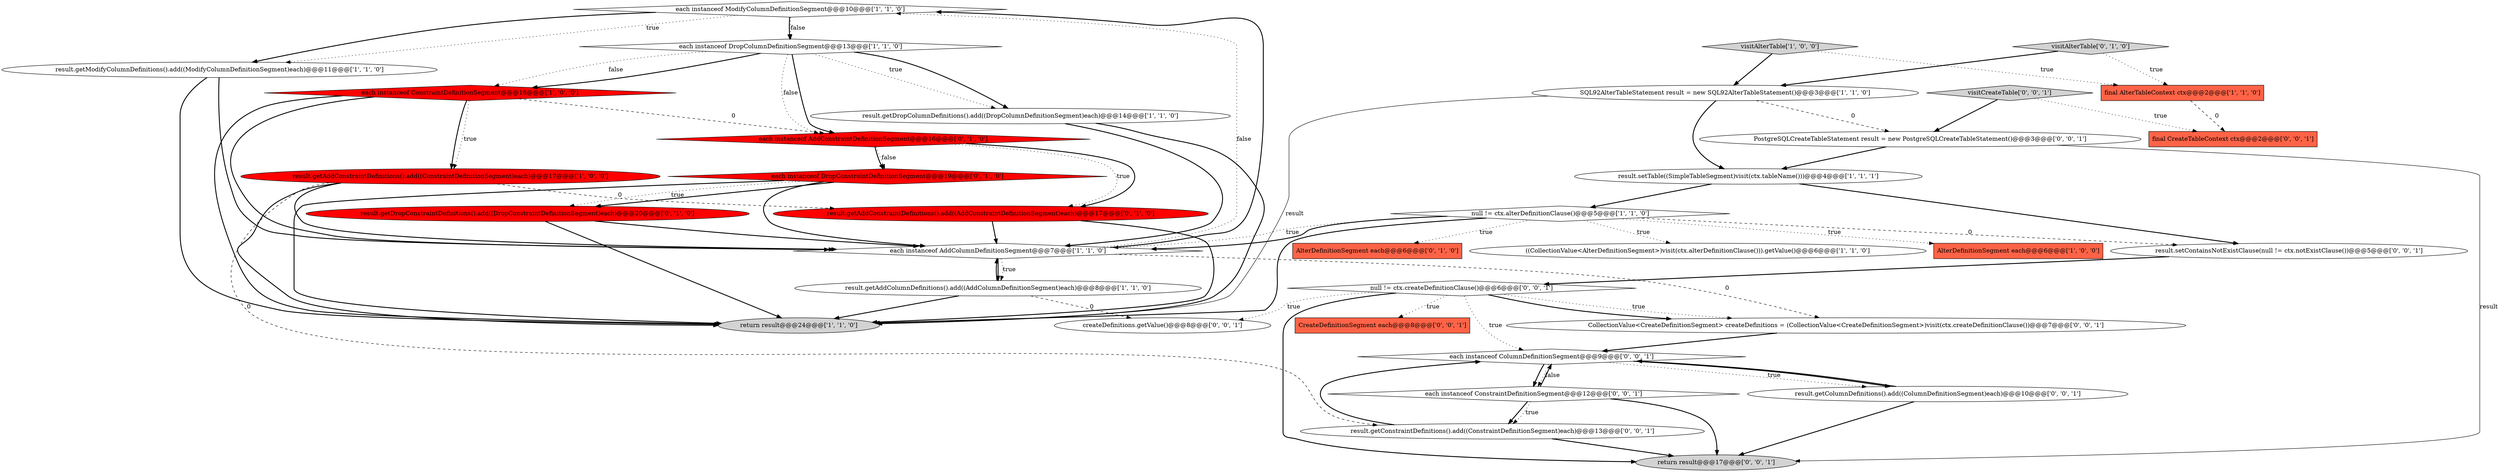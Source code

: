 digraph {
0 [style = filled, label = "each instanceof ModifyColumnDefinitionSegment@@@10@@@['1', '1', '0']", fillcolor = white, shape = diamond image = "AAA0AAABBB1BBB"];
20 [style = filled, label = "result.getAddConstraintDefinitions().add((AddConstraintDefinitionSegment)each)@@@17@@@['0', '1', '0']", fillcolor = red, shape = ellipse image = "AAA1AAABBB2BBB"];
4 [style = filled, label = "((CollectionValue<AlterDefinitionSegment>)visit(ctx.alterDefinitionClause())).getValue()@@@6@@@['1', '1', '0']", fillcolor = white, shape = ellipse image = "AAA0AAABBB1BBB"];
27 [style = filled, label = "visitCreateTable['0', '0', '1']", fillcolor = lightgray, shape = diamond image = "AAA0AAABBB3BBB"];
7 [style = filled, label = "null != ctx.alterDefinitionClause()@@@5@@@['1', '1', '0']", fillcolor = white, shape = diamond image = "AAA0AAABBB1BBB"];
13 [style = filled, label = "each instanceof DropColumnDefinitionSegment@@@13@@@['1', '1', '0']", fillcolor = white, shape = diamond image = "AAA0AAABBB1BBB"];
5 [style = filled, label = "each instanceof AddColumnDefinitionSegment@@@7@@@['1', '1', '0']", fillcolor = white, shape = diamond image = "AAA0AAABBB1BBB"];
16 [style = filled, label = "result.getDropConstraintDefinitions().add((DropConstraintDefinitionSegment)each)@@@20@@@['0', '1', '0']", fillcolor = red, shape = ellipse image = "AAA1AAABBB2BBB"];
30 [style = filled, label = "PostgreSQLCreateTableStatement result = new PostgreSQLCreateTableStatement()@@@3@@@['0', '0', '1']", fillcolor = white, shape = ellipse image = "AAA0AAABBB3BBB"];
23 [style = filled, label = "CreateDefinitionSegment each@@@8@@@['0', '0', '1']", fillcolor = tomato, shape = box image = "AAA0AAABBB3BBB"];
33 [style = filled, label = "return result@@@17@@@['0', '0', '1']", fillcolor = lightgray, shape = ellipse image = "AAA0AAABBB3BBB"];
2 [style = filled, label = "return result@@@24@@@['1', '1', '0']", fillcolor = lightgray, shape = ellipse image = "AAA0AAABBB1BBB"];
22 [style = filled, label = "null != ctx.createDefinitionClause()@@@6@@@['0', '0', '1']", fillcolor = white, shape = diamond image = "AAA0AAABBB3BBB"];
25 [style = filled, label = "each instanceof ColumnDefinitionSegment@@@9@@@['0', '0', '1']", fillcolor = white, shape = diamond image = "AAA0AAABBB3BBB"];
32 [style = filled, label = "result.getColumnDefinitions().add((ColumnDefinitionSegment)each)@@@10@@@['0', '0', '1']", fillcolor = white, shape = ellipse image = "AAA0AAABBB3BBB"];
34 [style = filled, label = "createDefinitions.getValue()@@@8@@@['0', '0', '1']", fillcolor = white, shape = ellipse image = "AAA0AAABBB3BBB"];
3 [style = filled, label = "AlterDefinitionSegment each@@@6@@@['1', '0', '0']", fillcolor = tomato, shape = box image = "AAA0AAABBB1BBB"];
9 [style = filled, label = "result.setTable((SimpleTableSegment)visit(ctx.tableName()))@@@4@@@['1', '1', '1']", fillcolor = white, shape = ellipse image = "AAA0AAABBB1BBB"];
28 [style = filled, label = "final CreateTableContext ctx@@@2@@@['0', '0', '1']", fillcolor = tomato, shape = box image = "AAA0AAABBB3BBB"];
14 [style = filled, label = "final AlterTableContext ctx@@@2@@@['1', '1', '0']", fillcolor = tomato, shape = box image = "AAA0AAABBB1BBB"];
17 [style = filled, label = "visitAlterTable['0', '1', '0']", fillcolor = lightgray, shape = diamond image = "AAA0AAABBB2BBB"];
26 [style = filled, label = "each instanceof ConstraintDefinitionSegment@@@12@@@['0', '0', '1']", fillcolor = white, shape = diamond image = "AAA0AAABBB3BBB"];
15 [style = filled, label = "each instanceof ConstraintDefinitionSegment@@@16@@@['1', '0', '0']", fillcolor = red, shape = diamond image = "AAA1AAABBB1BBB"];
29 [style = filled, label = "result.setContainsNotExistClause(null != ctx.notExistClause())@@@5@@@['0', '0', '1']", fillcolor = white, shape = ellipse image = "AAA0AAABBB3BBB"];
19 [style = filled, label = "each instanceof DropConstraintDefinitionSegment@@@19@@@['0', '1', '0']", fillcolor = red, shape = diamond image = "AAA1AAABBB2BBB"];
6 [style = filled, label = "SQL92AlterTableStatement result = new SQL92AlterTableStatement()@@@3@@@['1', '1', '0']", fillcolor = white, shape = ellipse image = "AAA0AAABBB1BBB"];
18 [style = filled, label = "AlterDefinitionSegment each@@@6@@@['0', '1', '0']", fillcolor = tomato, shape = box image = "AAA0AAABBB2BBB"];
10 [style = filled, label = "result.getAddColumnDefinitions().add((AddColumnDefinitionSegment)each)@@@8@@@['1', '1', '0']", fillcolor = white, shape = ellipse image = "AAA0AAABBB1BBB"];
8 [style = filled, label = "visitAlterTable['1', '0', '0']", fillcolor = lightgray, shape = diamond image = "AAA0AAABBB1BBB"];
11 [style = filled, label = "result.getModifyColumnDefinitions().add((ModifyColumnDefinitionSegment)each)@@@11@@@['1', '1', '0']", fillcolor = white, shape = ellipse image = "AAA0AAABBB1BBB"];
24 [style = filled, label = "result.getConstraintDefinitions().add((ConstraintDefinitionSegment)each)@@@13@@@['0', '0', '1']", fillcolor = white, shape = ellipse image = "AAA0AAABBB3BBB"];
31 [style = filled, label = "CollectionValue<CreateDefinitionSegment> createDefinitions = (CollectionValue<CreateDefinitionSegment>)visit(ctx.createDefinitionClause())@@@7@@@['0', '0', '1']", fillcolor = white, shape = ellipse image = "AAA0AAABBB3BBB"];
1 [style = filled, label = "result.getAddConstraintDefinitions().add((ConstraintDefinitionSegment)each)@@@17@@@['1', '0', '0']", fillcolor = red, shape = ellipse image = "AAA1AAABBB1BBB"];
12 [style = filled, label = "result.getDropColumnDefinitions().add((DropColumnDefinitionSegment)each)@@@14@@@['1', '1', '0']", fillcolor = white, shape = ellipse image = "AAA0AAABBB1BBB"];
21 [style = filled, label = "each instanceof AddConstraintDefinitionSegment@@@16@@@['0', '1', '0']", fillcolor = red, shape = diamond image = "AAA1AAABBB2BBB"];
1->5 [style = bold, label=""];
22->34 [style = dotted, label="true"];
5->10 [style = bold, label=""];
25->32 [style = dotted, label="true"];
15->2 [style = bold, label=""];
22->33 [style = bold, label=""];
21->19 [style = dotted, label="false"];
31->25 [style = bold, label=""];
21->20 [style = dotted, label="true"];
12->5 [style = bold, label=""];
0->13 [style = bold, label=""];
21->19 [style = bold, label=""];
22->31 [style = dotted, label="true"];
13->12 [style = dotted, label="true"];
17->6 [style = bold, label=""];
22->23 [style = dotted, label="true"];
14->28 [style = dashed, label="0"];
10->34 [style = dashed, label="0"];
5->10 [style = dotted, label="true"];
13->15 [style = dotted, label="false"];
27->30 [style = bold, label=""];
26->25 [style = bold, label=""];
22->25 [style = dotted, label="true"];
25->32 [style = bold, label=""];
22->31 [style = bold, label=""];
17->14 [style = dotted, label="true"];
0->11 [style = bold, label=""];
15->21 [style = dashed, label="0"];
8->6 [style = bold, label=""];
30->9 [style = bold, label=""];
19->2 [style = bold, label=""];
30->33 [style = solid, label="result"];
16->2 [style = bold, label=""];
9->7 [style = bold, label=""];
26->24 [style = bold, label=""];
11->2 [style = bold, label=""];
32->33 [style = bold, label=""];
15->5 [style = bold, label=""];
20->5 [style = bold, label=""];
19->16 [style = bold, label=""];
20->2 [style = bold, label=""];
7->5 [style = dotted, label="true"];
1->20 [style = dashed, label="0"];
19->5 [style = bold, label=""];
24->33 [style = bold, label=""];
5->0 [style = dotted, label="false"];
11->5 [style = bold, label=""];
12->2 [style = bold, label=""];
7->5 [style = bold, label=""];
27->28 [style = dotted, label="true"];
13->12 [style = bold, label=""];
21->20 [style = bold, label=""];
10->5 [style = bold, label=""];
5->0 [style = bold, label=""];
7->3 [style = dotted, label="true"];
1->24 [style = dashed, label="0"];
7->2 [style = bold, label=""];
24->25 [style = bold, label=""];
15->1 [style = dotted, label="true"];
25->26 [style = dotted, label="false"];
8->14 [style = dotted, label="true"];
26->24 [style = dotted, label="true"];
25->26 [style = bold, label=""];
32->25 [style = bold, label=""];
7->4 [style = dotted, label="true"];
19->16 [style = dotted, label="true"];
7->18 [style = dotted, label="true"];
16->5 [style = bold, label=""];
5->31 [style = dashed, label="0"];
13->21 [style = dotted, label="false"];
10->2 [style = bold, label=""];
1->2 [style = bold, label=""];
6->30 [style = dashed, label="0"];
13->15 [style = bold, label=""];
7->29 [style = dashed, label="0"];
29->22 [style = bold, label=""];
0->13 [style = dotted, label="false"];
6->9 [style = bold, label=""];
13->21 [style = bold, label=""];
9->29 [style = bold, label=""];
26->33 [style = bold, label=""];
0->11 [style = dotted, label="true"];
6->2 [style = solid, label="result"];
15->1 [style = bold, label=""];
}
